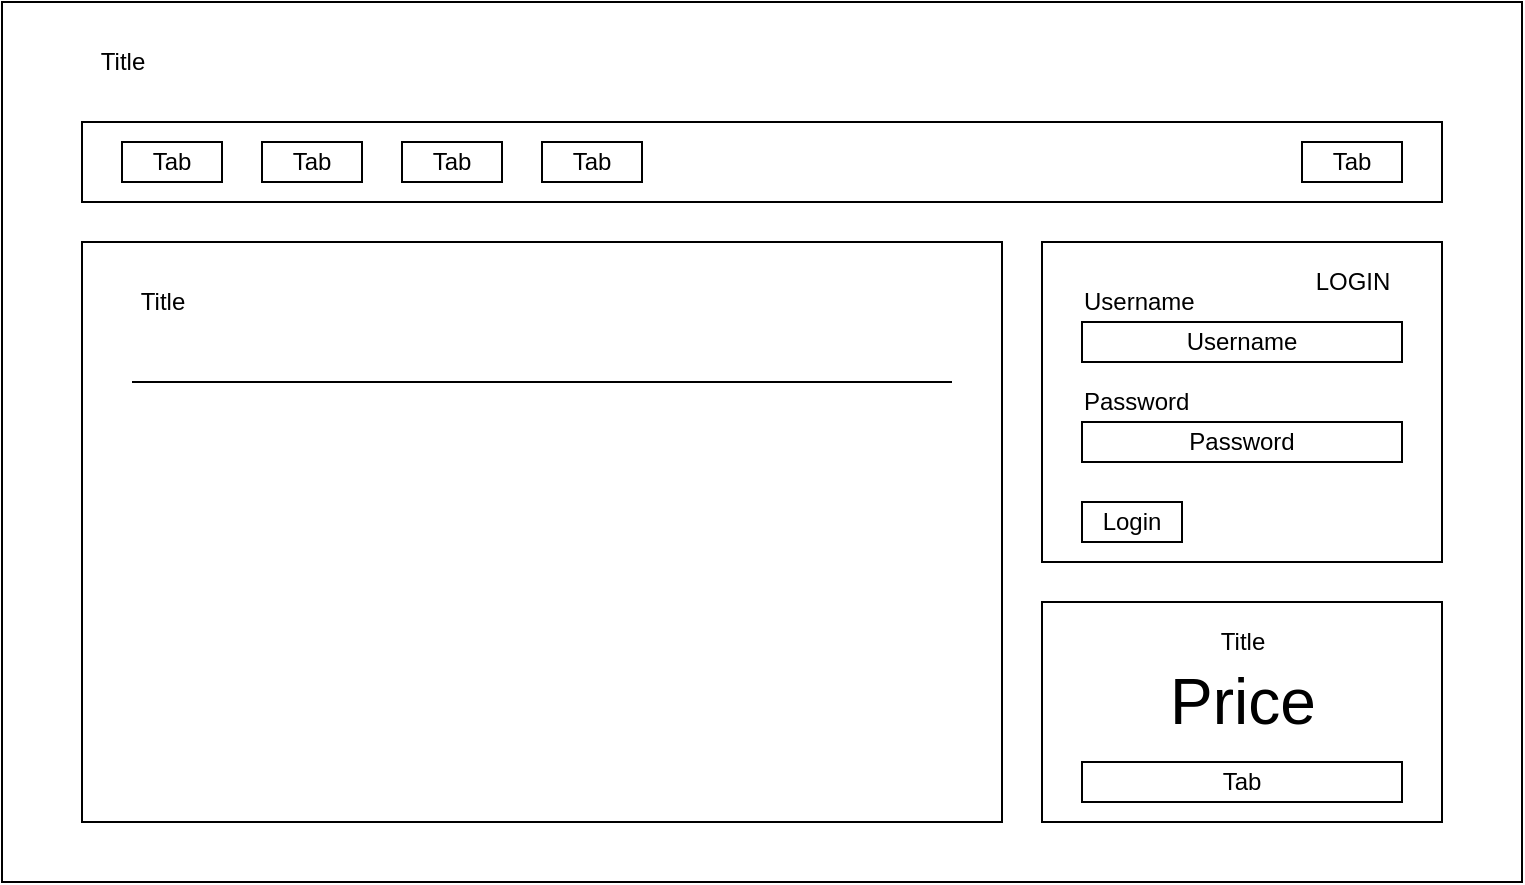 <mxfile>
    <diagram id="w7UXQPYTw2yrEdpNkr8c" name="Page-1">
        <mxGraphModel dx="836" dy="1254" grid="1" gridSize="10" guides="1" tooltips="1" connect="1" arrows="1" fold="1" page="1" pageScale="1" pageWidth="827" pageHeight="1169" math="0" shadow="0">
            <root>
                <mxCell id="0"/>
                <mxCell id="1" parent="0"/>
                <mxCell id="2" value="" style="rounded=0;whiteSpace=wrap;html=1;" vertex="1" parent="1">
                    <mxGeometry x="40" y="40" width="760" height="440" as="geometry"/>
                </mxCell>
                <mxCell id="3" value="Title" style="text;html=1;align=center;verticalAlign=middle;resizable=0;points=[];autosize=1;strokeColor=none;" vertex="1" parent="1">
                    <mxGeometry x="80" y="60" width="40" height="20" as="geometry"/>
                </mxCell>
                <mxCell id="4" value="" style="rounded=0;whiteSpace=wrap;html=1;" vertex="1" parent="1">
                    <mxGeometry x="80" y="100" width="680" height="40" as="geometry"/>
                </mxCell>
                <mxCell id="5" value="" style="rounded=0;whiteSpace=wrap;html=1;" vertex="1" parent="1">
                    <mxGeometry x="80" y="160" width="460" height="290" as="geometry"/>
                </mxCell>
                <mxCell id="6" value="" style="rounded=0;whiteSpace=wrap;html=1;" vertex="1" parent="1">
                    <mxGeometry x="560" y="160" width="200" height="160" as="geometry"/>
                </mxCell>
                <mxCell id="7" value="" style="rounded=0;whiteSpace=wrap;html=1;" vertex="1" parent="1">
                    <mxGeometry x="560" y="340" width="200" height="110" as="geometry"/>
                </mxCell>
                <mxCell id="8" value="Tab" style="rounded=0;whiteSpace=wrap;html=1;" vertex="1" parent="1">
                    <mxGeometry x="100" y="110" width="50" height="20" as="geometry"/>
                </mxCell>
                <mxCell id="9" value="Tab" style="rounded=0;whiteSpace=wrap;html=1;" vertex="1" parent="1">
                    <mxGeometry x="170" y="110" width="50" height="20" as="geometry"/>
                </mxCell>
                <mxCell id="10" value="Tab" style="rounded=0;whiteSpace=wrap;html=1;" vertex="1" parent="1">
                    <mxGeometry x="240" y="110" width="50" height="20" as="geometry"/>
                </mxCell>
                <mxCell id="11" value="Tab" style="rounded=0;whiteSpace=wrap;html=1;" vertex="1" parent="1">
                    <mxGeometry x="310" y="110" width="50" height="20" as="geometry"/>
                </mxCell>
                <mxCell id="12" value="Tab" style="rounded=0;whiteSpace=wrap;html=1;" vertex="1" parent="1">
                    <mxGeometry x="690" y="110" width="50" height="20" as="geometry"/>
                </mxCell>
                <mxCell id="16" value="Title" style="text;html=1;align=center;verticalAlign=middle;resizable=0;points=[];autosize=1;strokeColor=none;" vertex="1" parent="1">
                    <mxGeometry x="100" y="180" width="40" height="20" as="geometry"/>
                </mxCell>
                <mxCell id="17" value="" style="endArrow=none;html=1;" edge="1" parent="1">
                    <mxGeometry width="50" height="50" relative="1" as="geometry">
                        <mxPoint x="105" y="230" as="sourcePoint"/>
                        <mxPoint x="515" y="230" as="targetPoint"/>
                    </mxGeometry>
                </mxCell>
                <mxCell id="19" value="Tab" style="rounded=0;whiteSpace=wrap;html=1;" vertex="1" parent="1">
                    <mxGeometry x="580" y="420" width="160" height="20" as="geometry"/>
                </mxCell>
                <mxCell id="20" value="Title" style="text;html=1;align=center;verticalAlign=middle;resizable=0;points=[];autosize=1;strokeColor=none;" vertex="1" parent="1">
                    <mxGeometry x="640" y="350" width="40" height="20" as="geometry"/>
                </mxCell>
                <mxCell id="21" value="Price" style="text;html=1;align=center;verticalAlign=middle;resizable=0;points=[];autosize=1;strokeColor=none;fontSize=32;" vertex="1" parent="1">
                    <mxGeometry x="615" y="370" width="90" height="40" as="geometry"/>
                </mxCell>
                <mxCell id="22" value="Login" style="rounded=0;whiteSpace=wrap;html=1;" vertex="1" parent="1">
                    <mxGeometry x="580" y="290" width="50" height="20" as="geometry"/>
                </mxCell>
                <mxCell id="23" value="LOGIN" style="text;html=1;align=center;verticalAlign=middle;resizable=0;points=[];autosize=1;strokeColor=none;" vertex="1" parent="1">
                    <mxGeometry x="690" y="170" width="50" height="20" as="geometry"/>
                </mxCell>
                <mxCell id="24" value="Username" style="rounded=0;whiteSpace=wrap;html=1;" vertex="1" parent="1">
                    <mxGeometry x="580" y="200" width="160" height="20" as="geometry"/>
                </mxCell>
                <mxCell id="25" value="Password" style="rounded=0;whiteSpace=wrap;html=1;" vertex="1" parent="1">
                    <mxGeometry x="580" y="250" width="160" height="20" as="geometry"/>
                </mxCell>
                <mxCell id="27" value="Username" style="text;html=1;align=left;verticalAlign=middle;resizable=0;points=[];autosize=1;strokeColor=none;" vertex="1" parent="1">
                    <mxGeometry x="579" y="180" width="70" height="20" as="geometry"/>
                </mxCell>
                <mxCell id="28" value="Password" style="text;html=1;align=left;verticalAlign=middle;resizable=0;points=[];autosize=1;strokeColor=none;" vertex="1" parent="1">
                    <mxGeometry x="579" y="230" width="70" height="20" as="geometry"/>
                </mxCell>
            </root>
        </mxGraphModel>
    </diagram>
</mxfile>
